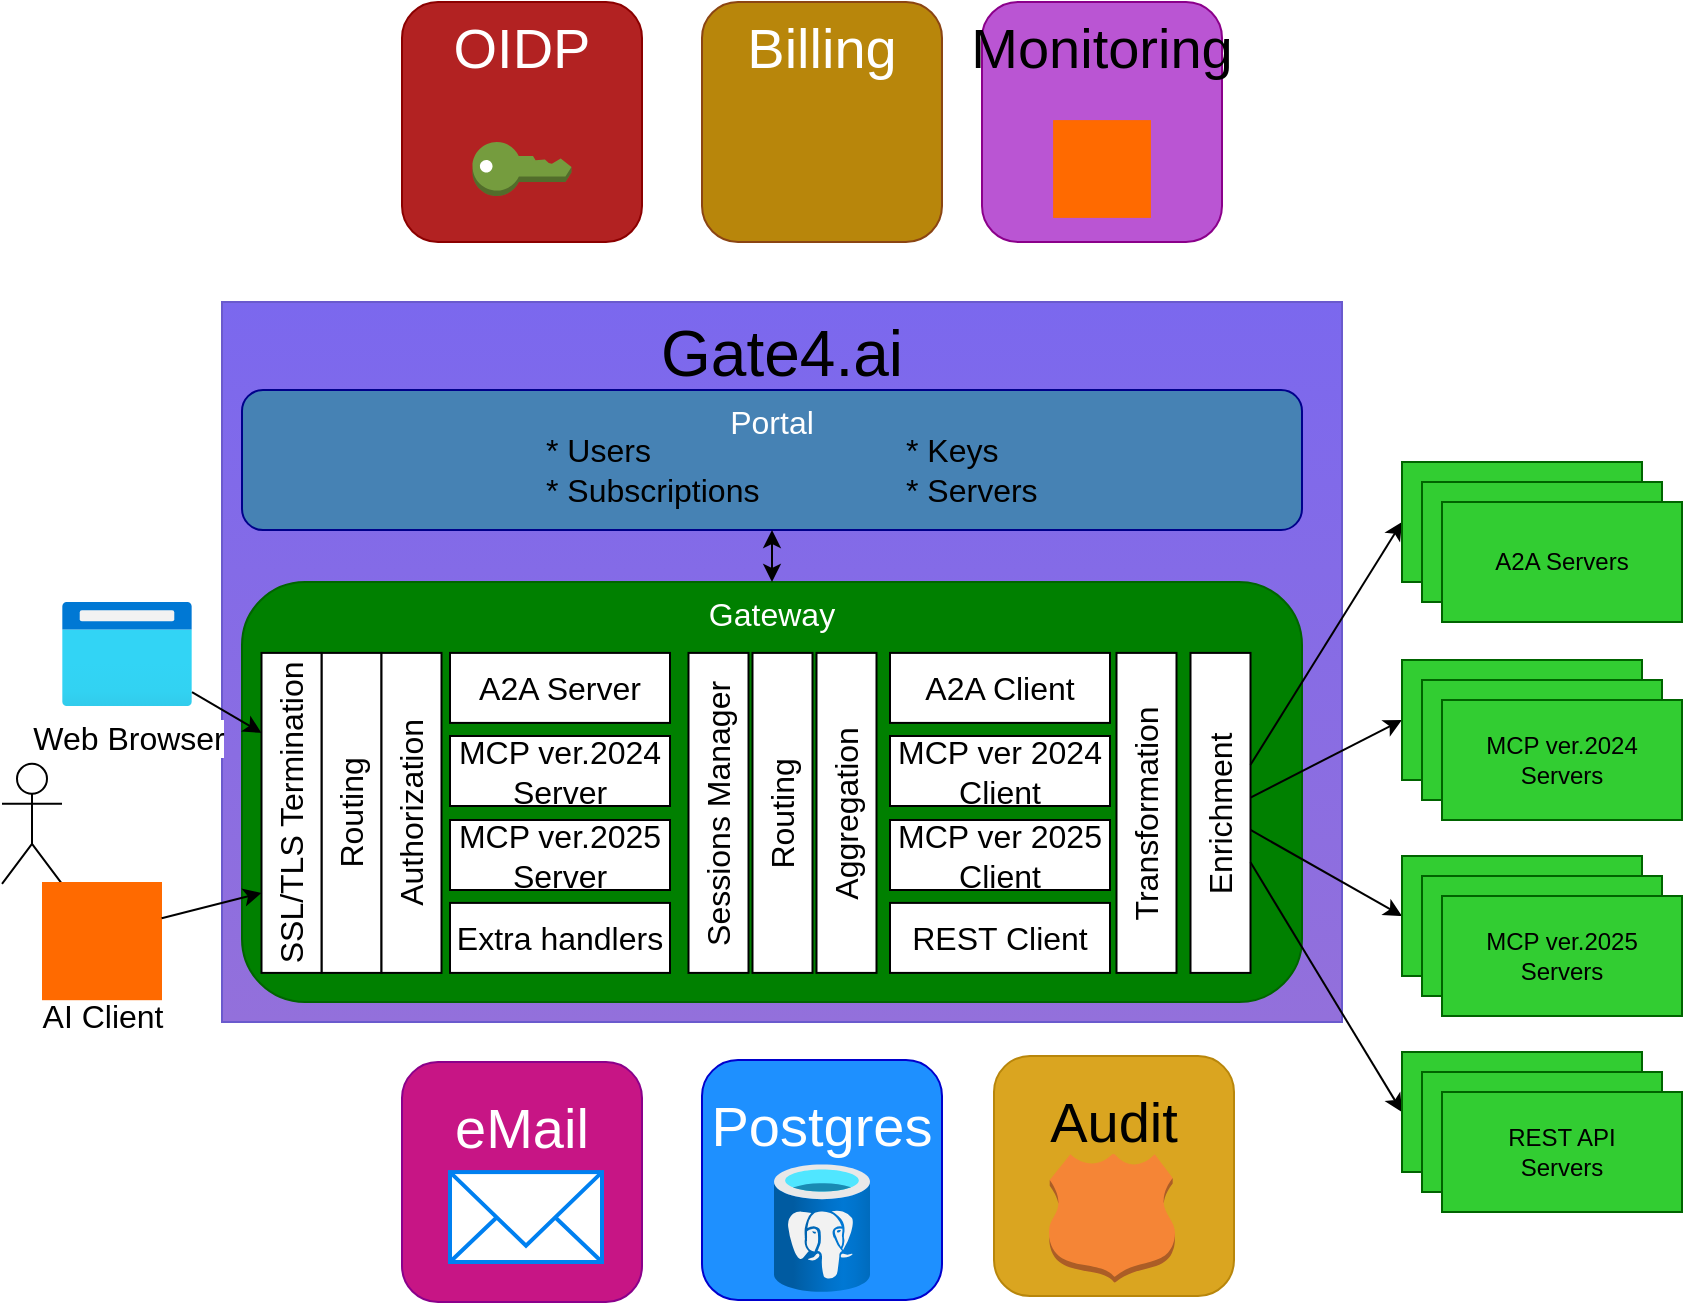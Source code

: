 <mxfile scale="1" border="0" version="26.2.2">
  <diagram name="Page-1" id="rISaZnfHqlBSePmNcUNR">
    <mxGraphModel dx="923" dy="803" grid="1" gridSize="10" guides="1" tooltips="1" connect="1" arrows="1" fold="1" page="1" pageScale="1" pageWidth="850" pageHeight="1100" math="0" shadow="0">
      <root>
        <mxCell id="0" />
        <mxCell id="1" parent="0" />
        <mxCell id="ocgM2qB5vdDprt8gCR4s-26" value="Gate4.ai" style="rounded=0;whiteSpace=wrap;html=1;verticalAlign=top;fontSize=32;fillColor=#7B68EE;strokeColor=#6A5ACD;gradientColor=#9370DB;" parent="1" vertex="1">
          <mxGeometry x="110" y="150" width="560" height="360" as="geometry" />
        </mxCell>
        <mxCell id="ocgM2qB5vdDprt8gCR4s-22" value="&lt;font&gt;OIDP&lt;/font&gt;" style="rounded=1;whiteSpace=wrap;html=1;verticalAlign=top;fontSize=28;fillColor=#B22222;fontColor=#FFFFFF;strokeColor=#8B0000;" parent="1" vertex="1">
          <mxGeometry x="200" width="120" height="120" as="geometry" />
        </mxCell>
        <mxCell id="ocgM2qB5vdDprt8gCR4s-1" value="" style="shape=umlActor;verticalLabelPosition=bottom;verticalAlign=top;html=1;outlineConnect=0;" parent="1" vertex="1">
          <mxGeometry y="380.9" width="30" height="60" as="geometry" />
        </mxCell>
        <mxCell id="ocgM2qB5vdDprt8gCR4s-2" value="Web Browser" style="image;aspect=fixed;html=1;points=[];align=center;fontSize=16;image=img/lib/azure2/general/Browser.svg;" parent="1" vertex="1">
          <mxGeometry x="30" y="300" width="65" height="52" as="geometry" />
        </mxCell>
        <mxCell id="ocgM2qB5vdDprt8gCR4s-3" value="AI Client" style="points=[];aspect=fixed;html=1;align=center;shadow=0;dashed=0;fillColor=#FF6A00;strokeColor=none;shape=mxgraph.alibaba_cloud.multimediaai;verticalAlign=bottom;spacingBottom=-20;fontSize=16;" parent="1" vertex="1">
          <mxGeometry x="20" y="440" width="60" height="59.1" as="geometry" />
        </mxCell>
        <mxCell id="ocgM2qB5vdDprt8gCR4s-4" value="Gateway" style="rounded=1;whiteSpace=wrap;html=1;verticalAlign=top;fontSize=16;fillColor=#008000;fontColor=#FFFFFF;strokeColor=#006400;" parent="1" vertex="1">
          <mxGeometry x="120" y="290" width="530" height="210" as="geometry" />
        </mxCell>
        <mxCell id="ocgM2qB5vdDprt8gCR4s-9" value="Portal" style="rounded=1;whiteSpace=wrap;html=1;verticalAlign=top;fontSize=16;fillColor=#4682B4;fontColor=#FFFFFF;strokeColor=#00008B;" parent="1" vertex="1">
          <mxGeometry x="120" y="194" width="530" height="70" as="geometry" />
        </mxCell>
        <mxCell id="ocgM2qB5vdDprt8gCR4s-19" value="" style="outlineConnect=0;dashed=0;verticalLabelPosition=bottom;verticalAlign=top;align=center;html=1;shape=mxgraph.aws3.add_on;fillColor=#759C3E;gradientColor=none;" parent="1" vertex="1">
          <mxGeometry x="235.25" y="70" width="49.5" height="27" as="geometry" />
        </mxCell>
        <mxCell id="ocgM2qB5vdDprt8gCR4s-25" value="&lt;font&gt;Billing&lt;/font&gt;" style="rounded=1;whiteSpace=wrap;html=1;verticalAlign=top;fontSize=28;fillColor=#B8860B;fontColor=#FFFFFF;strokeColor=#8B4513;" parent="1" vertex="1">
          <mxGeometry x="350" width="120" height="120" as="geometry" />
        </mxCell>
        <mxCell id="ocgM2qB5vdDprt8gCR4s-21" value="" style="shape=image;html=1;verticalAlign=top;verticalLabelPosition=bottom;labelBackgroundColor=#ffffff;imageAspect=0;aspect=fixed;image=https://cdn0.iconfinder.com/data/icons/business-startup-10/50/29-128.png" parent="1" vertex="1">
          <mxGeometry x="376" y="49.5" width="68" height="68" as="geometry" />
        </mxCell>
        <mxCell id="ocgM2qB5vdDprt8gCR4s-27" value="Routing" style="rounded=0;whiteSpace=wrap;html=1;fontSize=16;horizontal=0;" parent="1" vertex="1">
          <mxGeometry x="159.75" y="325.45" width="30" height="160" as="geometry" />
        </mxCell>
        <mxCell id="ocgM2qB5vdDprt8gCR4s-29" value="&lt;font style=&quot;font-size: 28px;&quot;&gt;eMail&lt;/font&gt;" style="rounded=1;whiteSpace=wrap;html=1;verticalAlign=top;fontSize=39;fillColor=#C71585;strokeColor=#8B008B;fontColor=#FFFFFF;" parent="1" vertex="1">
          <mxGeometry x="200" y="530.05" width="120" height="120" as="geometry" />
        </mxCell>
        <mxCell id="ocgM2qB5vdDprt8gCR4s-31" value="&lt;font style=&quot;font-size: 28px;&quot;&gt;Postgres&lt;/font&gt;" style="rounded=1;whiteSpace=wrap;html=1;verticalAlign=top;fontSize=39;fillColor=#1E90FF;strokeColor=#0000CD;fontColor=#FFFFFF;" parent="1" vertex="1">
          <mxGeometry x="350" y="529.05" width="120" height="120" as="geometry" />
        </mxCell>
        <mxCell id="ocgM2qB5vdDprt8gCR4s-6" value="" style="image;aspect=fixed;html=1;points=[];align=center;fontSize=12;image=img/lib/azure2/databases/Azure_Database_PostgreSQL_Server.svg;" parent="1" vertex="1">
          <mxGeometry x="386" y="581.05" width="48" height="64" as="geometry" />
        </mxCell>
        <mxCell id="ocgM2qB5vdDprt8gCR4s-8" value="" style="html=1;verticalLabelPosition=bottom;align=center;labelBackgroundColor=#ffffff;verticalAlign=top;strokeWidth=2;strokeColor=#0080F0;shadow=0;dashed=0;shape=mxgraph.ios7.icons.mail;" parent="1" vertex="1">
          <mxGeometry x="224" y="585.05" width="76" height="44.95" as="geometry" />
        </mxCell>
        <mxCell id="ocgM2qB5vdDprt8gCR4s-33" value="" style="endArrow=classic;html=1;rounded=0;entryX=0;entryY=0.25;entryDx=0;entryDy=0;" parent="1" source="ocgM2qB5vdDprt8gCR4s-2" target="2LIH8MT-0-WzAQpLcu-H-1" edge="1">
          <mxGeometry width="50" height="50" relative="1" as="geometry">
            <mxPoint x="520" y="430" as="sourcePoint" />
            <mxPoint x="570" y="380" as="targetPoint" />
          </mxGeometry>
        </mxCell>
        <mxCell id="ocgM2qB5vdDprt8gCR4s-34" value="" style="endArrow=classic;html=1;rounded=0;exitX=0.997;exitY=0.307;exitDx=0;exitDy=0;exitPerimeter=0;entryX=0;entryY=0.75;entryDx=0;entryDy=0;" parent="1" source="ocgM2qB5vdDprt8gCR4s-3" target="2LIH8MT-0-WzAQpLcu-H-1" edge="1">
          <mxGeometry width="50" height="50" relative="1" as="geometry">
            <mxPoint x="520" y="430" as="sourcePoint" />
            <mxPoint x="570" y="380" as="targetPoint" />
          </mxGeometry>
        </mxCell>
        <mxCell id="ocgM2qB5vdDprt8gCR4s-36" value="MCP ver.2024 Server" style="rounded=0;whiteSpace=wrap;html=1;fontSize=16;" parent="1" vertex="1">
          <mxGeometry x="224" y="367" width="110" height="35" as="geometry" />
        </mxCell>
        <mxCell id="ocgM2qB5vdDprt8gCR4s-37" value="MCP ver.2025 Server" style="rounded=0;whiteSpace=wrap;html=1;fontSize=16;" parent="1" vertex="1">
          <mxGeometry x="224" y="409" width="110" height="35" as="geometry" />
        </mxCell>
        <mxCell id="ocgM2qB5vdDprt8gCR4s-38" value="Extra handlers" style="rounded=0;whiteSpace=wrap;html=1;fontSize=16;" parent="1" vertex="1">
          <mxGeometry x="224" y="450.45" width="110" height="35" as="geometry" />
        </mxCell>
        <mxCell id="ocgM2qB5vdDprt8gCR4s-39" value="Sessions Manager" style="rounded=0;whiteSpace=wrap;html=1;horizontal=0;fontSize=16;" parent="1" vertex="1">
          <mxGeometry x="343.25" y="325.45" width="30" height="160" as="geometry" />
        </mxCell>
        <mxCell id="ocgM2qB5vdDprt8gCR4s-40" value="MCP ver 2024 Client" style="rounded=0;whiteSpace=wrap;html=1;fontSize=16;" parent="1" vertex="1">
          <mxGeometry x="444" y="367" width="110" height="35" as="geometry" />
        </mxCell>
        <mxCell id="ocgM2qB5vdDprt8gCR4s-41" value="MCP ver 2025 Client" style="rounded=0;whiteSpace=wrap;html=1;fontSize=16;" parent="1" vertex="1">
          <mxGeometry x="444" y="409" width="110" height="35" as="geometry" />
        </mxCell>
        <mxCell id="ocgM2qB5vdDprt8gCR4s-42" value="REST Client" style="rounded=0;whiteSpace=wrap;html=1;fontSize=16;" parent="1" vertex="1">
          <mxGeometry x="444" y="450.45" width="110" height="35" as="geometry" />
        </mxCell>
        <mxCell id="ocgM2qB5vdDprt8gCR4s-47" value="&lt;div&gt;* Users&lt;/div&gt;&lt;div&gt;* Subscriptions&lt;/div&gt;" style="text;html=1;align=left;verticalAlign=middle;whiteSpace=wrap;rounded=0;fontSize=16;" parent="1" vertex="1">
          <mxGeometry x="270" y="216.5" width="155" height="35" as="geometry" />
        </mxCell>
        <mxCell id="ocgM2qB5vdDprt8gCR4s-49" value="&lt;div&gt;* Keys&lt;/div&gt;&lt;div&gt;* Servers&lt;/div&gt;" style="text;html=1;align=left;verticalAlign=middle;whiteSpace=wrap;rounded=0;fontSize=16;" parent="1" vertex="1">
          <mxGeometry x="450" y="219" width="120" height="30" as="geometry" />
        </mxCell>
        <mxCell id="ocgM2qB5vdDprt8gCR4s-50" value="Transformation" style="rounded=0;whiteSpace=wrap;html=1;horizontal=0;fontSize=16;" parent="1" vertex="1">
          <mxGeometry x="557.25" y="325.45" width="30" height="160" as="geometry" />
        </mxCell>
        <mxCell id="ocgM2qB5vdDprt8gCR4s-51" value="Routing" style="rounded=0;whiteSpace=wrap;html=1;horizontal=0;fontSize=16;" parent="1" vertex="1">
          <mxGeometry x="375.25" y="325.45" width="30" height="160" as="geometry" />
        </mxCell>
        <mxCell id="ocgM2qB5vdDprt8gCR4s-52" value="Aggregation" style="rounded=0;whiteSpace=wrap;html=1;horizontal=0;fontSize=16;" parent="1" vertex="1">
          <mxGeometry x="407.25" y="325.45" width="30" height="160" as="geometry" />
        </mxCell>
        <mxCell id="ocgM2qB5vdDprt8gCR4s-53" value="Enrichment" style="rounded=0;whiteSpace=wrap;html=1;horizontal=0;fontSize=16;" parent="1" vertex="1">
          <mxGeometry x="594.25" y="325.45" width="30" height="160" as="geometry" />
        </mxCell>
        <mxCell id="ocgM2qB5vdDprt8gCR4s-54" value="Authorization" style="rounded=0;whiteSpace=wrap;html=1;fontSize=16;horizontal=0;" parent="1" vertex="1">
          <mxGeometry x="189.75" y="325.45" width="30" height="160" as="geometry" />
        </mxCell>
        <mxCell id="ocgM2qB5vdDprt8gCR4s-58" value="" style="endArrow=classic;startArrow=classic;html=1;rounded=0;" parent="1" source="ocgM2qB5vdDprt8gCR4s-4" target="ocgM2qB5vdDprt8gCR4s-9" edge="1">
          <mxGeometry width="50" height="50" relative="1" as="geometry">
            <mxPoint x="370" y="440" as="sourcePoint" />
            <mxPoint x="420" y="390" as="targetPoint" />
          </mxGeometry>
        </mxCell>
        <mxCell id="ocgM2qB5vdDprt8gCR4s-59" value="" style="endArrow=classic;html=1;rounded=0;entryX=0;entryY=0.5;entryDx=0;entryDy=0;" parent="1" source="ocgM2qB5vdDprt8gCR4s-53" target="ocgM2qB5vdDprt8gCR4s-10" edge="1">
          <mxGeometry width="50" height="50" relative="1" as="geometry">
            <mxPoint x="370" y="440" as="sourcePoint" />
            <mxPoint x="420" y="390" as="targetPoint" />
          </mxGeometry>
        </mxCell>
        <mxCell id="ocgM2qB5vdDprt8gCR4s-60" value="" style="endArrow=classic;html=1;rounded=0;entryX=0;entryY=0.5;entryDx=0;entryDy=0;" parent="1" source="ocgM2qB5vdDprt8gCR4s-53" target="ocgM2qB5vdDprt8gCR4s-13" edge="1">
          <mxGeometry width="50" height="50" relative="1" as="geometry">
            <mxPoint x="370" y="440" as="sourcePoint" />
            <mxPoint x="420" y="390" as="targetPoint" />
          </mxGeometry>
        </mxCell>
        <mxCell id="ocgM2qB5vdDprt8gCR4s-61" value="" style="endArrow=classic;html=1;rounded=0;entryX=0;entryY=0.5;entryDx=0;entryDy=0;" parent="1" source="ocgM2qB5vdDprt8gCR4s-53" target="ocgM2qB5vdDprt8gCR4s-16" edge="1">
          <mxGeometry width="50" height="50" relative="1" as="geometry">
            <mxPoint x="370" y="440" as="sourcePoint" />
            <mxPoint x="420" y="390" as="targetPoint" />
          </mxGeometry>
        </mxCell>
        <mxCell id="ocgM2qB5vdDprt8gCR4s-63" value="&lt;font&gt;Monitoring&lt;/font&gt;" style="rounded=1;whiteSpace=wrap;html=1;verticalAlign=top;fontSize=28;fillColor=#BA55D3;strokeColor=#8B008B;" parent="1" vertex="1">
          <mxGeometry x="490" width="120" height="120" as="geometry" />
        </mxCell>
        <mxCell id="ocgM2qB5vdDprt8gCR4s-62" value="" style="points=[];aspect=fixed;html=1;align=center;shadow=0;dashed=0;fillColor=#FF6A00;strokeColor=none;shape=mxgraph.alibaba_cloud.prometheus;" parent="1" vertex="1">
          <mxGeometry x="525.55" y="59.05" width="48.9" height="48.9" as="geometry" />
        </mxCell>
        <mxCell id="ocgM2qB5vdDprt8gCR4s-65" value="&lt;font style=&quot;font-size: 28px;&quot;&gt;Audit&lt;/font&gt;" style="rounded=1;whiteSpace=wrap;html=1;verticalAlign=top;fontSize=39;fillColor=#DAA520;strokeColor=#B8860B;" parent="1" vertex="1">
          <mxGeometry x="496" y="527.05" width="120" height="120" as="geometry" />
        </mxCell>
        <mxCell id="ocgM2qB5vdDprt8gCR4s-64" value="" style="outlineConnect=0;dashed=0;verticalLabelPosition=bottom;verticalAlign=top;align=center;html=1;shape=mxgraph.aws3.hosted_zone;fillColor=#F58536;gradientColor=none;" parent="1" vertex="1">
          <mxGeometry x="523.5" y="575.8" width="63" height="64.5" as="geometry" />
        </mxCell>
        <mxCell id="2LIH8MT-0-WzAQpLcu-H-1" value="SSL/TLS Termination" style="rounded=0;whiteSpace=wrap;html=1;fontSize=16;horizontal=0;" vertex="1" parent="1">
          <mxGeometry x="129.75" y="325.45" width="30" height="160" as="geometry" />
        </mxCell>
        <mxCell id="2LIH8MT-0-WzAQpLcu-H-5" value="A2A Server" style="rounded=0;whiteSpace=wrap;html=1;fontSize=16;" vertex="1" parent="1">
          <mxGeometry x="224" y="325.45" width="110" height="35" as="geometry" />
        </mxCell>
        <mxCell id="2LIH8MT-0-WzAQpLcu-H-6" value="A2A Client" style="rounded=0;whiteSpace=wrap;html=1;fontSize=16;" vertex="1" parent="1">
          <mxGeometry x="444" y="325.45" width="110" height="35" as="geometry" />
        </mxCell>
        <mxCell id="2LIH8MT-0-WzAQpLcu-H-10" value="" style="endArrow=classic;html=1;rounded=0;entryX=0;entryY=0.5;entryDx=0;entryDy=0;" edge="1" parent="1" source="ocgM2qB5vdDprt8gCR4s-53" target="2LIH8MT-0-WzAQpLcu-H-7">
          <mxGeometry width="50" height="50" relative="1" as="geometry">
            <mxPoint x="634" y="397" as="sourcePoint" />
            <mxPoint x="670" y="80" as="targetPoint" />
          </mxGeometry>
        </mxCell>
        <mxCell id="2LIH8MT-0-WzAQpLcu-H-11" value="" style="group" vertex="1" connectable="0" parent="1">
          <mxGeometry x="700" y="230" width="140" height="80" as="geometry" />
        </mxCell>
        <mxCell id="2LIH8MT-0-WzAQpLcu-H-7" value="MCP ver.2024" style="rounded=0;whiteSpace=wrap;html=1;fillColor=#32CD32;strokeColor=#006400;" vertex="1" parent="2LIH8MT-0-WzAQpLcu-H-11">
          <mxGeometry width="120" height="60" as="geometry" />
        </mxCell>
        <mxCell id="2LIH8MT-0-WzAQpLcu-H-8" value="MCP ver.2024" style="rounded=0;whiteSpace=wrap;html=1;fillColor=#32CD32;strokeColor=#006400;" vertex="1" parent="2LIH8MT-0-WzAQpLcu-H-11">
          <mxGeometry x="10" y="10" width="120" height="60" as="geometry" />
        </mxCell>
        <mxCell id="2LIH8MT-0-WzAQpLcu-H-9" value="&lt;div&gt;A2A Servers&lt;/div&gt;" style="rounded=0;whiteSpace=wrap;html=1;fillColor=#32CD32;strokeColor=#006400;" vertex="1" parent="2LIH8MT-0-WzAQpLcu-H-11">
          <mxGeometry x="20" y="20" width="120" height="60" as="geometry" />
        </mxCell>
        <mxCell id="2LIH8MT-0-WzAQpLcu-H-12" value="" style="group" vertex="1" connectable="0" parent="1">
          <mxGeometry x="700" y="329" width="140" height="80" as="geometry" />
        </mxCell>
        <mxCell id="ocgM2qB5vdDprt8gCR4s-10" value="MCP ver.2024" style="rounded=0;whiteSpace=wrap;html=1;fillColor=#32CD32;strokeColor=#006400;" parent="2LIH8MT-0-WzAQpLcu-H-12" vertex="1">
          <mxGeometry width="120" height="60" as="geometry" />
        </mxCell>
        <mxCell id="ocgM2qB5vdDprt8gCR4s-11" value="MCP ver.2024" style="rounded=0;whiteSpace=wrap;html=1;fillColor=#32CD32;strokeColor=#006400;" parent="2LIH8MT-0-WzAQpLcu-H-12" vertex="1">
          <mxGeometry x="10" y="10" width="120" height="60" as="geometry" />
        </mxCell>
        <mxCell id="ocgM2qB5vdDprt8gCR4s-12" value="MCP ver.2024&lt;div&gt;Servers&lt;/div&gt;" style="rounded=0;whiteSpace=wrap;html=1;fillColor=#32CD32;strokeColor=#006400;" parent="2LIH8MT-0-WzAQpLcu-H-12" vertex="1">
          <mxGeometry x="20" y="20" width="120" height="60" as="geometry" />
        </mxCell>
        <mxCell id="2LIH8MT-0-WzAQpLcu-H-13" value="" style="group" vertex="1" connectable="0" parent="1">
          <mxGeometry x="700" y="427" width="140" height="80" as="geometry" />
        </mxCell>
        <mxCell id="ocgM2qB5vdDprt8gCR4s-13" value="MCP ver.2024" style="rounded=0;whiteSpace=wrap;html=1;fillColor=#32CD32;strokeColor=#006400;" parent="2LIH8MT-0-WzAQpLcu-H-13" vertex="1">
          <mxGeometry width="120" height="60" as="geometry" />
        </mxCell>
        <mxCell id="ocgM2qB5vdDprt8gCR4s-14" value="MCP ver.2024" style="rounded=0;whiteSpace=wrap;html=1;fillColor=#32CD32;strokeColor=#006400;" parent="2LIH8MT-0-WzAQpLcu-H-13" vertex="1">
          <mxGeometry x="10" y="10" width="120" height="60" as="geometry" />
        </mxCell>
        <mxCell id="ocgM2qB5vdDprt8gCR4s-15" value="MCP ver.2025&lt;div&gt;Servers&lt;/div&gt;" style="rounded=0;whiteSpace=wrap;html=1;fillColor=#32CD32;strokeColor=#006400;" parent="2LIH8MT-0-WzAQpLcu-H-13" vertex="1">
          <mxGeometry x="20" y="20" width="120" height="60" as="geometry" />
        </mxCell>
        <mxCell id="2LIH8MT-0-WzAQpLcu-H-14" value="" style="group" vertex="1" connectable="0" parent="1">
          <mxGeometry x="700" y="525" width="140" height="80" as="geometry" />
        </mxCell>
        <mxCell id="ocgM2qB5vdDprt8gCR4s-16" value="MCP ver.2024" style="rounded=0;whiteSpace=wrap;html=1;fillColor=#32CD32;strokeColor=#006400;" parent="2LIH8MT-0-WzAQpLcu-H-14" vertex="1">
          <mxGeometry width="120" height="60" as="geometry" />
        </mxCell>
        <mxCell id="ocgM2qB5vdDprt8gCR4s-17" value="MCP ver.2024" style="rounded=0;whiteSpace=wrap;html=1;fillColor=#32CD32;strokeColor=#006400;" parent="2LIH8MT-0-WzAQpLcu-H-14" vertex="1">
          <mxGeometry x="10" y="10" width="120" height="60" as="geometry" />
        </mxCell>
        <mxCell id="ocgM2qB5vdDprt8gCR4s-18" value="REST API&lt;div&gt;Servers&lt;/div&gt;" style="rounded=0;whiteSpace=wrap;html=1;fillColor=#32CD32;strokeColor=#006400;" parent="2LIH8MT-0-WzAQpLcu-H-14" vertex="1">
          <mxGeometry x="20" y="20" width="120" height="60" as="geometry" />
        </mxCell>
      </root>
    </mxGraphModel>
  </diagram>
</mxfile>
